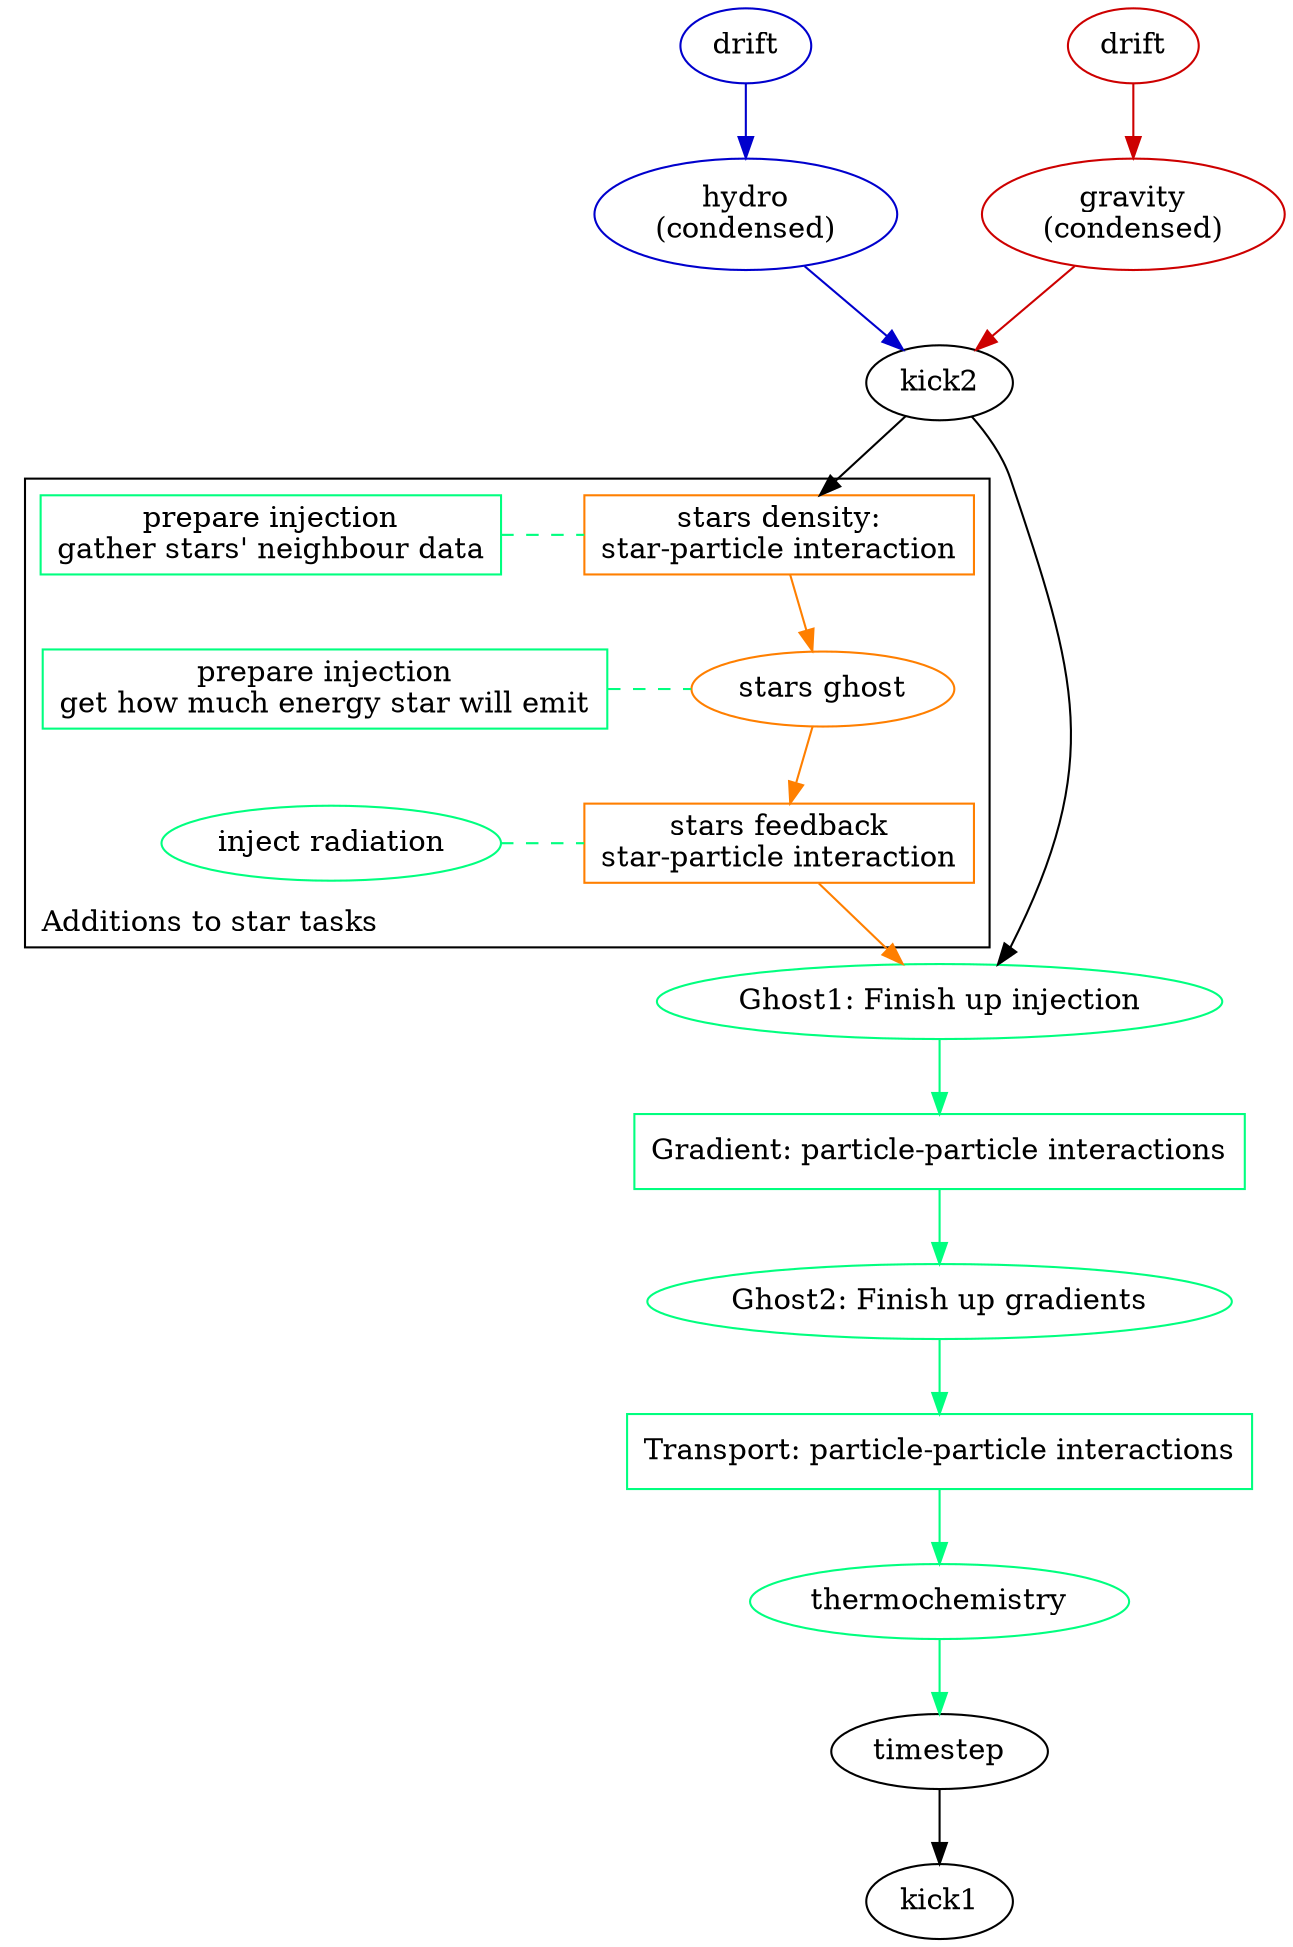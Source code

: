 digraph G {
    // rankdir = LR; /* doesn't look good :( */
    compound=true; // Needed to connect subgraphs
    ranksep=0.5;
    nodesep=0.55;
    

    /* Tasks            */
    /*------------------*/
    drift [label="drift", color=blue3]
    gdrift [label="drift", color=red3]
    drift -> hydro[color=blue3]
    gdrift -> gravity[color=red3]
    gravity [label="gravity\n(condensed)", color=red3];
    hydro [label="hydro\n(condensed)", color=blue3];
    kick2 [color=black];
    timestep [label="timestep", color=black];
    kick1 [color=black];

    subgraph clusterStar{
        color=black;
        label="Additions to star tasks";
        labeljust="l";
        labelloc="b";
        stars_density [label="stars density:\nstar-particle interaction", color=darkorange1, shape="box"];
        stars_ghost [label="stars ghost", color=darkorange1];
        stars_feedback [label="stars feedback\nstar-particle interaction", color=darkorange1, shape="box"];
        rt_injection_neighbour_prep [color=springgreen, label="prepare injection\ngather stars' neighbour data", shape="box"];
        rt_injection_energy_prep [color=springgreen, label="prepare injection\nget how much energy star will emit", shape="box"];
        rt_inject[color=springgreen, label="inject radiation"];

        {rank=same; stars_density; rt_injection_neighbour_prep;}
        {rank=same; stars_ghost; rt_injection_energy_prep;}
        {rank=same; stars_feedback; rt_inject;}

        stars_density -> stars_ghost [color=darkorange1];
        stars_ghost -> stars_feedback [color=darkorange1];

        rt_injection_neighbour_prep -> stars_density [color=springgreen, style=dashed, dir=none];
        rt_injection_energy_prep -> stars_ghost [color=springgreen, style=dashed, dir=none];
        rt_inject -> stars_feedback [color=springgreen, style=dashed, dir=none];
    }

    rt_ghost1 [color=springgreen, label="Ghost1: Finish up injection"];
    rt_ghost2 [color=springgreen, label="Ghost2: Finish up gradients"];
    rt_gradient [ color = springgreen, shape="box", label="Gradient: particle-particle interactions" ]
    rt_transport [ color = springgreen, shape="box", label="Transport: particle-particle interactions" ]
    thermochemistry [color = springgreen];

    /* Dependencies     */
    /*------------------*/
    hydro -> kick2 [color=blue3];
    gravity -> kick2 [color=red3];
    kick2 -> stars_density [color=black];
    stars_feedback -> rt_ghost1 [color=darkorange1];
    timestep -> kick1 [color=black];

    kick2 -> rt_ghost1 [color=black];
    rt_ghost1 -> rt_gradient [color=springgreen];
    rt_gradient -> rt_ghost2 [color=springgreen];
    rt_ghost2 -> rt_transport [color=springgreen];
    rt_transport -> thermochemistry [color=springgreen];
    thermochemistry -> timestep [color=springgreen];

}
